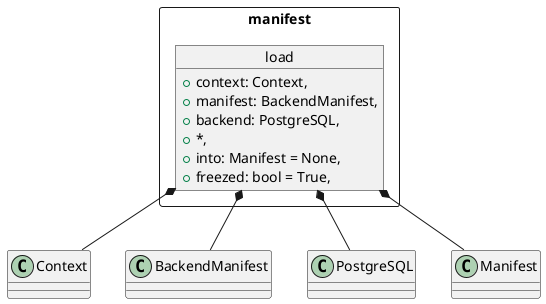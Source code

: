@startuml
package manifest <<Rectangle>> {

    object load {
        +context: Context,
        +manifest: BackendManifest,
        +backend: PostgreSQL,
        +*,
        +into: Manifest = None,
        +freezed: bool = True,
    }



}

load *-- Context
load *-- BackendManifest
load *-- PostgreSQL
load *-- Manifest

@enduml

